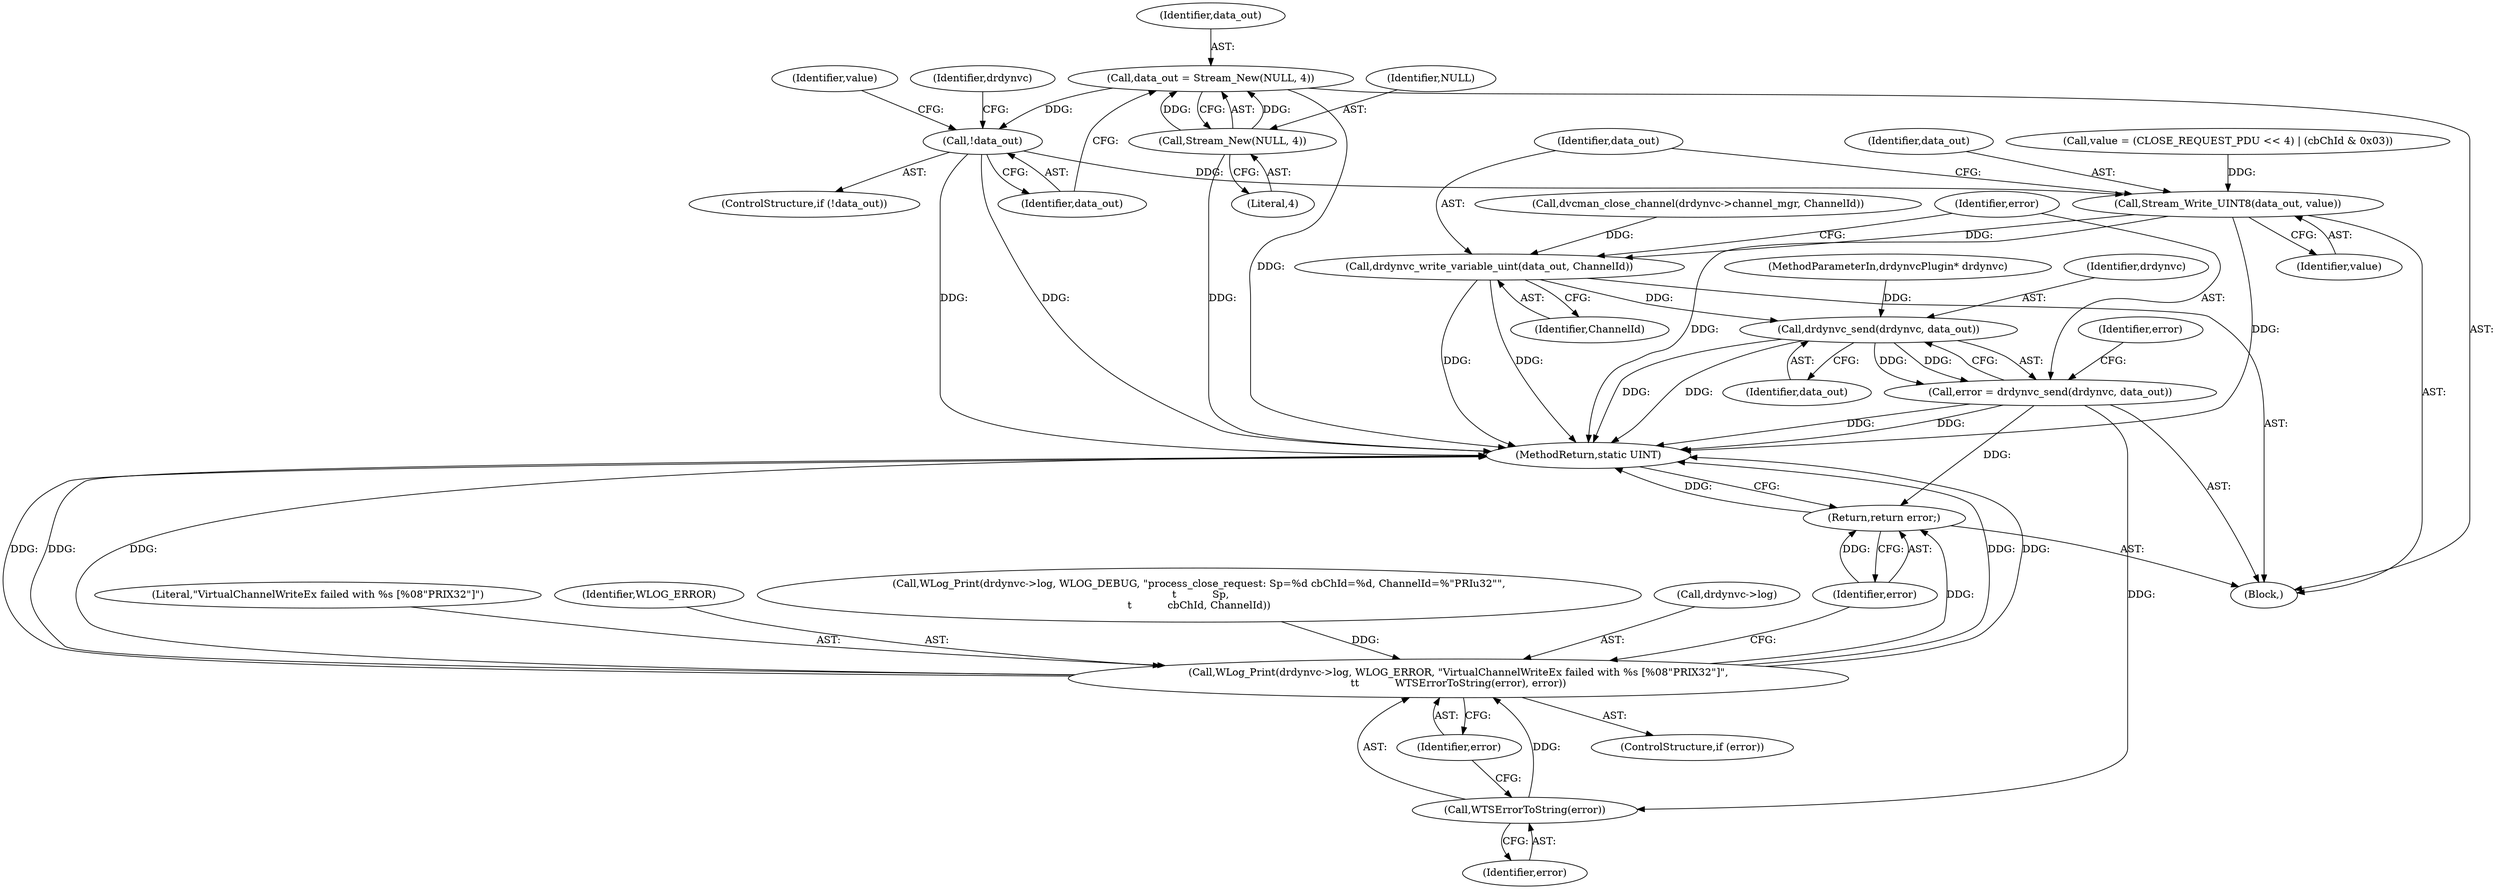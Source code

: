digraph "0_FreeRDP_baee520e3dd9be6511c45a14c5f5e77784de1471_1@pointer" {
"1000150" [label="(Call,data_out = Stream_New(NULL, 4))"];
"1000152" [label="(Call,Stream_New(NULL, 4))"];
"1000156" [label="(Call,!data_out)"];
"1000176" [label="(Call,Stream_Write_UINT8(data_out, value))"];
"1000179" [label="(Call,drdynvc_write_variable_uint(data_out, ChannelId))"];
"1000184" [label="(Call,drdynvc_send(drdynvc, data_out))"];
"1000182" [label="(Call,error = drdynvc_send(drdynvc, data_out))"];
"1000195" [label="(Call,WTSErrorToString(error))"];
"1000189" [label="(Call,WLog_Print(drdynvc->log, WLOG_ERROR, \"VirtualChannelWriteEx failed with %s [%08\"PRIX32\"]\",\n\t\t           WTSErrorToString(error), error))"];
"1000198" [label="(Return,return error;)"];
"1000189" [label="(Call,WLog_Print(drdynvc->log, WLOG_ERROR, \"VirtualChannelWriteEx failed with %s [%08\"PRIX32\"]\",\n\t\t           WTSErrorToString(error), error))"];
"1000184" [label="(Call,drdynvc_send(drdynvc, data_out))"];
"1000182" [label="(Call,error = drdynvc_send(drdynvc, data_out))"];
"1000101" [label="(MethodParameterIn,drdynvcPlugin* drdynvc)"];
"1000179" [label="(Call,drdynvc_write_variable_uint(data_out, ChannelId))"];
"1000199" [label="(Identifier,error)"];
"1000151" [label="(Identifier,data_out)"];
"1000157" [label="(Identifier,data_out)"];
"1000197" [label="(Identifier,error)"];
"1000167" [label="(Call,value = (CLOSE_REQUEST_PDU << 4) | (cbChId & 0x03))"];
"1000180" [label="(Identifier,data_out)"];
"1000194" [label="(Literal,\"VirtualChannelWriteEx failed with %s [%08\"PRIX32\"]\")"];
"1000196" [label="(Identifier,error)"];
"1000178" [label="(Identifier,value)"];
"1000193" [label="(Identifier,WLOG_ERROR)"];
"1000135" [label="(Call,dvcman_close_channel(drdynvc->channel_mgr, ChannelId))"];
"1000123" [label="(Call,WLog_Print(drdynvc->log, WLOG_DEBUG, \"process_close_request: Sp=%d cbChId=%d, ChannelId=%\"PRIu32\"\",\n \t           Sp,\n\t           cbChId, ChannelId))"];
"1000190" [label="(Call,drdynvc->log)"];
"1000186" [label="(Identifier,data_out)"];
"1000156" [label="(Call,!data_out)"];
"1000168" [label="(Identifier,value)"];
"1000152" [label="(Call,Stream_New(NULL, 4))"];
"1000150" [label="(Call,data_out = Stream_New(NULL, 4))"];
"1000176" [label="(Call,Stream_Write_UINT8(data_out, value))"];
"1000187" [label="(ControlStructure,if (error))"];
"1000200" [label="(MethodReturn,static UINT)"];
"1000198" [label="(Return,return error;)"];
"1000161" [label="(Identifier,drdynvc)"];
"1000183" [label="(Identifier,error)"];
"1000195" [label="(Call,WTSErrorToString(error))"];
"1000185" [label="(Identifier,drdynvc)"];
"1000181" [label="(Identifier,ChannelId)"];
"1000177" [label="(Identifier,data_out)"];
"1000155" [label="(ControlStructure,if (!data_out))"];
"1000154" [label="(Literal,4)"];
"1000153" [label="(Identifier,NULL)"];
"1000105" [label="(Block,)"];
"1000188" [label="(Identifier,error)"];
"1000150" -> "1000105"  [label="AST: "];
"1000150" -> "1000152"  [label="CFG: "];
"1000151" -> "1000150"  [label="AST: "];
"1000152" -> "1000150"  [label="AST: "];
"1000157" -> "1000150"  [label="CFG: "];
"1000150" -> "1000200"  [label="DDG: "];
"1000152" -> "1000150"  [label="DDG: "];
"1000152" -> "1000150"  [label="DDG: "];
"1000150" -> "1000156"  [label="DDG: "];
"1000152" -> "1000154"  [label="CFG: "];
"1000153" -> "1000152"  [label="AST: "];
"1000154" -> "1000152"  [label="AST: "];
"1000152" -> "1000200"  [label="DDG: "];
"1000156" -> "1000155"  [label="AST: "];
"1000156" -> "1000157"  [label="CFG: "];
"1000157" -> "1000156"  [label="AST: "];
"1000161" -> "1000156"  [label="CFG: "];
"1000168" -> "1000156"  [label="CFG: "];
"1000156" -> "1000200"  [label="DDG: "];
"1000156" -> "1000200"  [label="DDG: "];
"1000156" -> "1000176"  [label="DDG: "];
"1000176" -> "1000105"  [label="AST: "];
"1000176" -> "1000178"  [label="CFG: "];
"1000177" -> "1000176"  [label="AST: "];
"1000178" -> "1000176"  [label="AST: "];
"1000180" -> "1000176"  [label="CFG: "];
"1000176" -> "1000200"  [label="DDG: "];
"1000176" -> "1000200"  [label="DDG: "];
"1000167" -> "1000176"  [label="DDG: "];
"1000176" -> "1000179"  [label="DDG: "];
"1000179" -> "1000105"  [label="AST: "];
"1000179" -> "1000181"  [label="CFG: "];
"1000180" -> "1000179"  [label="AST: "];
"1000181" -> "1000179"  [label="AST: "];
"1000183" -> "1000179"  [label="CFG: "];
"1000179" -> "1000200"  [label="DDG: "];
"1000179" -> "1000200"  [label="DDG: "];
"1000135" -> "1000179"  [label="DDG: "];
"1000179" -> "1000184"  [label="DDG: "];
"1000184" -> "1000182"  [label="AST: "];
"1000184" -> "1000186"  [label="CFG: "];
"1000185" -> "1000184"  [label="AST: "];
"1000186" -> "1000184"  [label="AST: "];
"1000182" -> "1000184"  [label="CFG: "];
"1000184" -> "1000200"  [label="DDG: "];
"1000184" -> "1000200"  [label="DDG: "];
"1000184" -> "1000182"  [label="DDG: "];
"1000184" -> "1000182"  [label="DDG: "];
"1000101" -> "1000184"  [label="DDG: "];
"1000182" -> "1000105"  [label="AST: "];
"1000183" -> "1000182"  [label="AST: "];
"1000188" -> "1000182"  [label="CFG: "];
"1000182" -> "1000200"  [label="DDG: "];
"1000182" -> "1000200"  [label="DDG: "];
"1000182" -> "1000195"  [label="DDG: "];
"1000182" -> "1000198"  [label="DDG: "];
"1000195" -> "1000189"  [label="AST: "];
"1000195" -> "1000196"  [label="CFG: "];
"1000196" -> "1000195"  [label="AST: "];
"1000197" -> "1000195"  [label="CFG: "];
"1000195" -> "1000189"  [label="DDG: "];
"1000189" -> "1000187"  [label="AST: "];
"1000189" -> "1000197"  [label="CFG: "];
"1000190" -> "1000189"  [label="AST: "];
"1000193" -> "1000189"  [label="AST: "];
"1000194" -> "1000189"  [label="AST: "];
"1000197" -> "1000189"  [label="AST: "];
"1000199" -> "1000189"  [label="CFG: "];
"1000189" -> "1000200"  [label="DDG: "];
"1000189" -> "1000200"  [label="DDG: "];
"1000189" -> "1000200"  [label="DDG: "];
"1000189" -> "1000200"  [label="DDG: "];
"1000189" -> "1000200"  [label="DDG: "];
"1000123" -> "1000189"  [label="DDG: "];
"1000189" -> "1000198"  [label="DDG: "];
"1000198" -> "1000105"  [label="AST: "];
"1000198" -> "1000199"  [label="CFG: "];
"1000199" -> "1000198"  [label="AST: "];
"1000200" -> "1000198"  [label="CFG: "];
"1000198" -> "1000200"  [label="DDG: "];
"1000199" -> "1000198"  [label="DDG: "];
}

